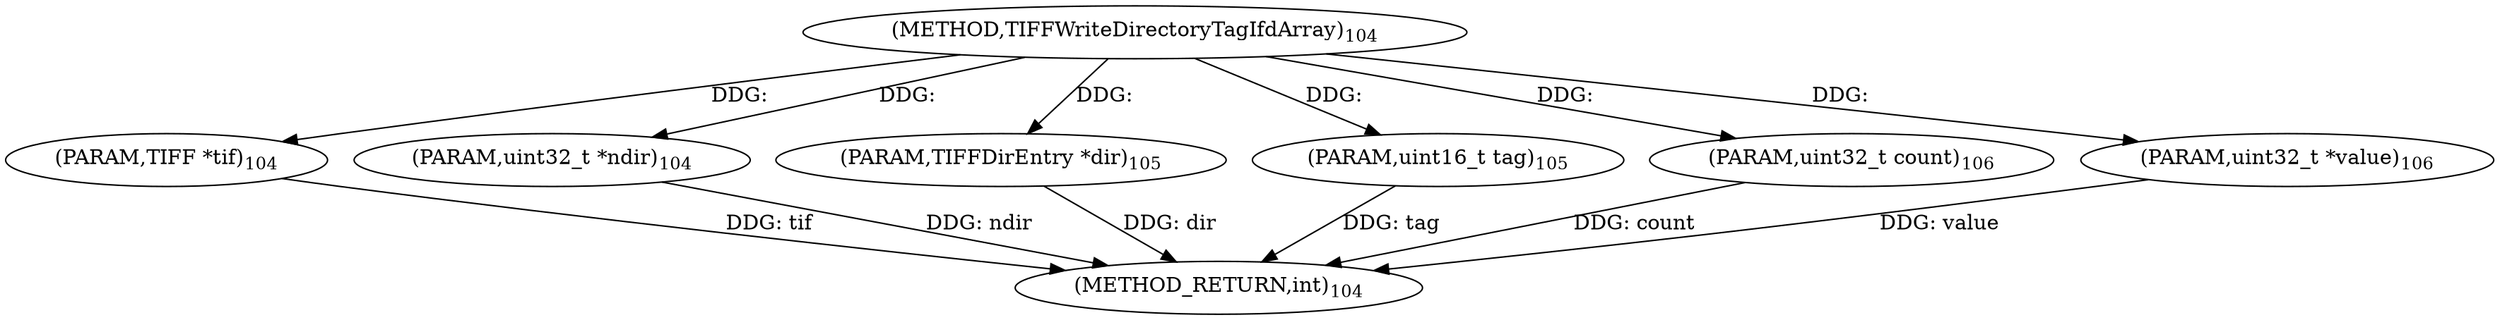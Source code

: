 digraph "TIFFWriteDirectoryTagIfdArray" {  
"64104" [label = <(METHOD,TIFFWriteDirectoryTagIfdArray)<SUB>104</SUB>> ]
"64111" [label = <(METHOD_RETURN,int)<SUB>104</SUB>> ]
"64105" [label = <(PARAM,TIFF *tif)<SUB>104</SUB>> ]
"64106" [label = <(PARAM,uint32_t *ndir)<SUB>104</SUB>> ]
"64107" [label = <(PARAM,TIFFDirEntry *dir)<SUB>105</SUB>> ]
"64108" [label = <(PARAM,uint16_t tag)<SUB>105</SUB>> ]
"64109" [label = <(PARAM,uint32_t count)<SUB>106</SUB>> ]
"64110" [label = <(PARAM,uint32_t *value)<SUB>106</SUB>> ]
  "64105" -> "64111"  [ label = "DDG: tif"] 
  "64106" -> "64111"  [ label = "DDG: ndir"] 
  "64107" -> "64111"  [ label = "DDG: dir"] 
  "64108" -> "64111"  [ label = "DDG: tag"] 
  "64109" -> "64111"  [ label = "DDG: count"] 
  "64110" -> "64111"  [ label = "DDG: value"] 
  "64104" -> "64105"  [ label = "DDG: "] 
  "64104" -> "64106"  [ label = "DDG: "] 
  "64104" -> "64107"  [ label = "DDG: "] 
  "64104" -> "64108"  [ label = "DDG: "] 
  "64104" -> "64109"  [ label = "DDG: "] 
  "64104" -> "64110"  [ label = "DDG: "] 
}
